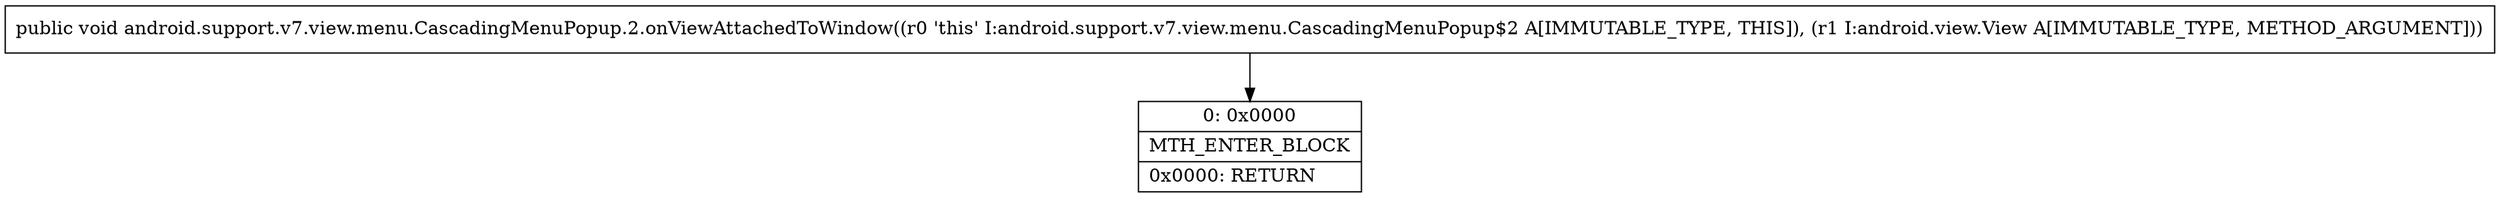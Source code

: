 digraph "CFG forandroid.support.v7.view.menu.CascadingMenuPopup.2.onViewAttachedToWindow(Landroid\/view\/View;)V" {
Node_0 [shape=record,label="{0\:\ 0x0000|MTH_ENTER_BLOCK\l|0x0000: RETURN   \l}"];
MethodNode[shape=record,label="{public void android.support.v7.view.menu.CascadingMenuPopup.2.onViewAttachedToWindow((r0 'this' I:android.support.v7.view.menu.CascadingMenuPopup$2 A[IMMUTABLE_TYPE, THIS]), (r1 I:android.view.View A[IMMUTABLE_TYPE, METHOD_ARGUMENT])) }"];
MethodNode -> Node_0;
}

